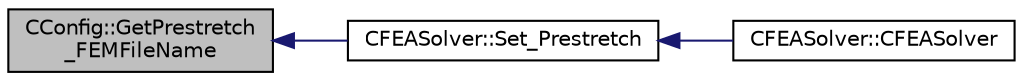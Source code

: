 digraph "CConfig::GetPrestretch_FEMFileName"
{
  edge [fontname="Helvetica",fontsize="10",labelfontname="Helvetica",labelfontsize="10"];
  node [fontname="Helvetica",fontsize="10",shape=record];
  rankdir="LR";
  Node10662 [label="CConfig::GetPrestretch\l_FEMFileName",height=0.2,width=0.4,color="black", fillcolor="grey75", style="filled", fontcolor="black"];
  Node10662 -> Node10663 [dir="back",color="midnightblue",fontsize="10",style="solid",fontname="Helvetica"];
  Node10663 [label="CFEASolver::Set_Prestretch",height=0.2,width=0.4,color="black", fillcolor="white", style="filled",URL="$class_c_f_e_a_solver.html#a97415c38a336c1bb03a74a61be0c3568",tooltip="Set a reference geometry for prestretched conditions. "];
  Node10663 -> Node10664 [dir="back",color="midnightblue",fontsize="10",style="solid",fontname="Helvetica"];
  Node10664 [label="CFEASolver::CFEASolver",height=0.2,width=0.4,color="black", fillcolor="white", style="filled",URL="$class_c_f_e_a_solver.html#a1d4c7d17d9c7143d3079fc78fae1599d"];
}
